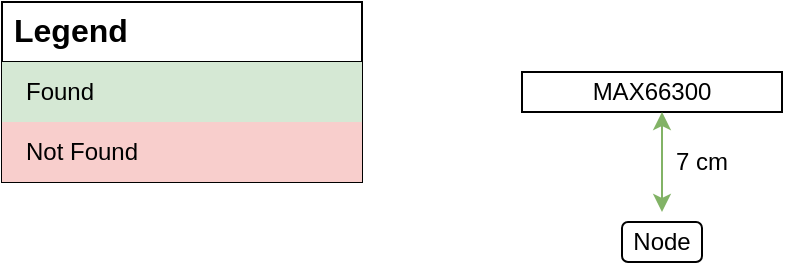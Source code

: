 <mxfile version="21.8.2" type="device">
  <diagram name="Page-1" id="O9Q-bdUjlAk_4FWnAKjo">
    <mxGraphModel dx="1434" dy="836" grid="1" gridSize="10" guides="1" tooltips="1" connect="1" arrows="1" fold="1" page="1" pageScale="1" pageWidth="850" pageHeight="1100" math="0" shadow="0">
      <root>
        <mxCell id="0" />
        <mxCell id="1" parent="0" />
        <mxCell id="JC_gXGqmLVgeR7RwK2Sw-1" value="Legend" style="shape=table;startSize=30;container=1;collapsible=0;childLayout=tableLayout;fontSize=16;align=left;verticalAlign=top;fontStyle=1;spacingLeft=6;spacing=0;resizable=0;" vertex="1" parent="1">
          <mxGeometry x="60" y="215" width="180" height="90" as="geometry" />
        </mxCell>
        <mxCell id="JC_gXGqmLVgeR7RwK2Sw-2" value="" style="shape=tableRow;horizontal=0;startSize=0;swimlaneHead=0;swimlaneBody=0;strokeColor=inherit;top=0;left=0;bottom=0;right=0;collapsible=0;dropTarget=0;fillColor=none;points=[[0,0.5],[1,0.5]];portConstraint=eastwest;fontSize=12;" vertex="1" parent="JC_gXGqmLVgeR7RwK2Sw-1">
          <mxGeometry y="30" width="180" height="30" as="geometry" />
        </mxCell>
        <mxCell id="JC_gXGqmLVgeR7RwK2Sw-3" value="Found" style="shape=partialRectangle;html=1;whiteSpace=wrap;connectable=0;strokeColor=#82b366;overflow=hidden;fillColor=#d5e8d4;top=0;left=0;bottom=0;right=0;pointerEvents=1;fontSize=12;align=left;spacingLeft=10;spacingRight=4;" vertex="1" parent="JC_gXGqmLVgeR7RwK2Sw-2">
          <mxGeometry width="180" height="30" as="geometry">
            <mxRectangle width="180" height="30" as="alternateBounds" />
          </mxGeometry>
        </mxCell>
        <mxCell id="JC_gXGqmLVgeR7RwK2Sw-4" value="" style="shape=tableRow;horizontal=0;startSize=0;swimlaneHead=0;swimlaneBody=0;strokeColor=inherit;top=0;left=0;bottom=0;right=0;collapsible=0;dropTarget=0;fillColor=none;points=[[0,0.5],[1,0.5]];portConstraint=eastwest;fontSize=12;" vertex="1" parent="JC_gXGqmLVgeR7RwK2Sw-1">
          <mxGeometry y="60" width="180" height="30" as="geometry" />
        </mxCell>
        <mxCell id="JC_gXGqmLVgeR7RwK2Sw-5" value="Not Found" style="shape=partialRectangle;html=1;whiteSpace=wrap;connectable=0;strokeColor=#b85450;overflow=hidden;fillColor=#f8cecc;top=0;left=0;bottom=0;right=0;pointerEvents=1;fontSize=12;align=left;spacingLeft=10;spacingRight=4;" vertex="1" parent="JC_gXGqmLVgeR7RwK2Sw-4">
          <mxGeometry width="180" height="30" as="geometry">
            <mxRectangle width="180" height="30" as="alternateBounds" />
          </mxGeometry>
        </mxCell>
        <mxCell id="JC_gXGqmLVgeR7RwK2Sw-6" value="" style="group" vertex="1" connectable="0" parent="1">
          <mxGeometry x="320" y="245" width="130" height="30" as="geometry" />
        </mxCell>
        <mxCell id="JC_gXGqmLVgeR7RwK2Sw-7" value="" style="rounded=0;whiteSpace=wrap;html=1;" vertex="1" parent="JC_gXGqmLVgeR7RwK2Sw-6">
          <mxGeometry y="5" width="130" height="20" as="geometry" />
        </mxCell>
        <mxCell id="JC_gXGqmLVgeR7RwK2Sw-8" value="MAX66300" style="text;html=1;strokeColor=none;fillColor=none;align=center;verticalAlign=middle;whiteSpace=wrap;rounded=0;" vertex="1" parent="JC_gXGqmLVgeR7RwK2Sw-6">
          <mxGeometry x="35" width="60" height="30" as="geometry" />
        </mxCell>
        <mxCell id="JC_gXGqmLVgeR7RwK2Sw-9" value="" style="endArrow=classic;startArrow=classic;html=1;rounded=0;fillColor=#d5e8d4;strokeColor=#82b366;" edge="1" parent="1" source="JC_gXGqmLVgeR7RwK2Sw-13">
          <mxGeometry width="50" height="50" relative="1" as="geometry">
            <mxPoint x="390" y="320" as="sourcePoint" />
            <mxPoint x="390" y="270" as="targetPoint" />
          </mxGeometry>
        </mxCell>
        <mxCell id="JC_gXGqmLVgeR7RwK2Sw-10" value="7 cm" style="text;html=1;strokeColor=none;fillColor=none;align=center;verticalAlign=middle;whiteSpace=wrap;rounded=0;" vertex="1" parent="1">
          <mxGeometry x="380" y="280" width="60" height="30" as="geometry" />
        </mxCell>
        <mxCell id="JC_gXGqmLVgeR7RwK2Sw-11" value="" style="group" vertex="1" connectable="0" parent="1">
          <mxGeometry x="360" y="320" width="60" height="30" as="geometry" />
        </mxCell>
        <mxCell id="JC_gXGqmLVgeR7RwK2Sw-12" value="" style="rounded=1;whiteSpace=wrap;html=1;" vertex="1" parent="JC_gXGqmLVgeR7RwK2Sw-11">
          <mxGeometry x="10" y="5" width="40" height="20" as="geometry" />
        </mxCell>
        <mxCell id="JC_gXGqmLVgeR7RwK2Sw-13" value="Node" style="text;html=1;strokeColor=none;fillColor=none;align=center;verticalAlign=middle;whiteSpace=wrap;rounded=0;" vertex="1" parent="JC_gXGqmLVgeR7RwK2Sw-11">
          <mxGeometry width="60" height="30" as="geometry" />
        </mxCell>
      </root>
    </mxGraphModel>
  </diagram>
</mxfile>
